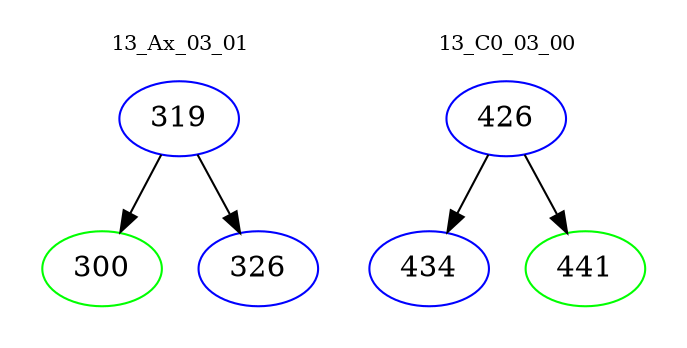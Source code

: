 digraph{
subgraph cluster_0 {
color = white
label = "13_Ax_03_01";
fontsize=10;
T0_319 [label="319", color="blue"]
T0_319 -> T0_300 [color="black"]
T0_300 [label="300", color="green"]
T0_319 -> T0_326 [color="black"]
T0_326 [label="326", color="blue"]
}
subgraph cluster_1 {
color = white
label = "13_C0_03_00";
fontsize=10;
T1_426 [label="426", color="blue"]
T1_426 -> T1_434 [color="black"]
T1_434 [label="434", color="blue"]
T1_426 -> T1_441 [color="black"]
T1_441 [label="441", color="green"]
}
}
